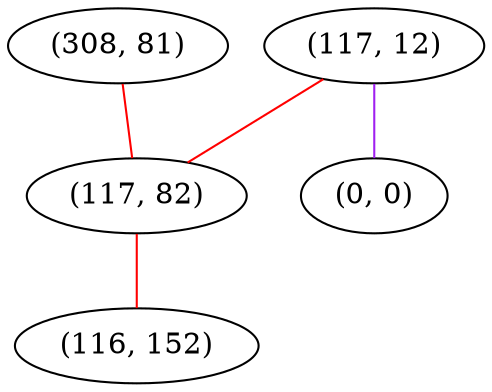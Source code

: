 graph "" {
"(308, 81)";
"(117, 12)";
"(0, 0)";
"(117, 82)";
"(116, 152)";
"(308, 81)" -- "(117, 82)"  [color=red, key=0, weight=1];
"(117, 12)" -- "(0, 0)"  [color=purple, key=0, weight=4];
"(117, 12)" -- "(117, 82)"  [color=red, key=0, weight=1];
"(117, 82)" -- "(116, 152)"  [color=red, key=0, weight=1];
}
